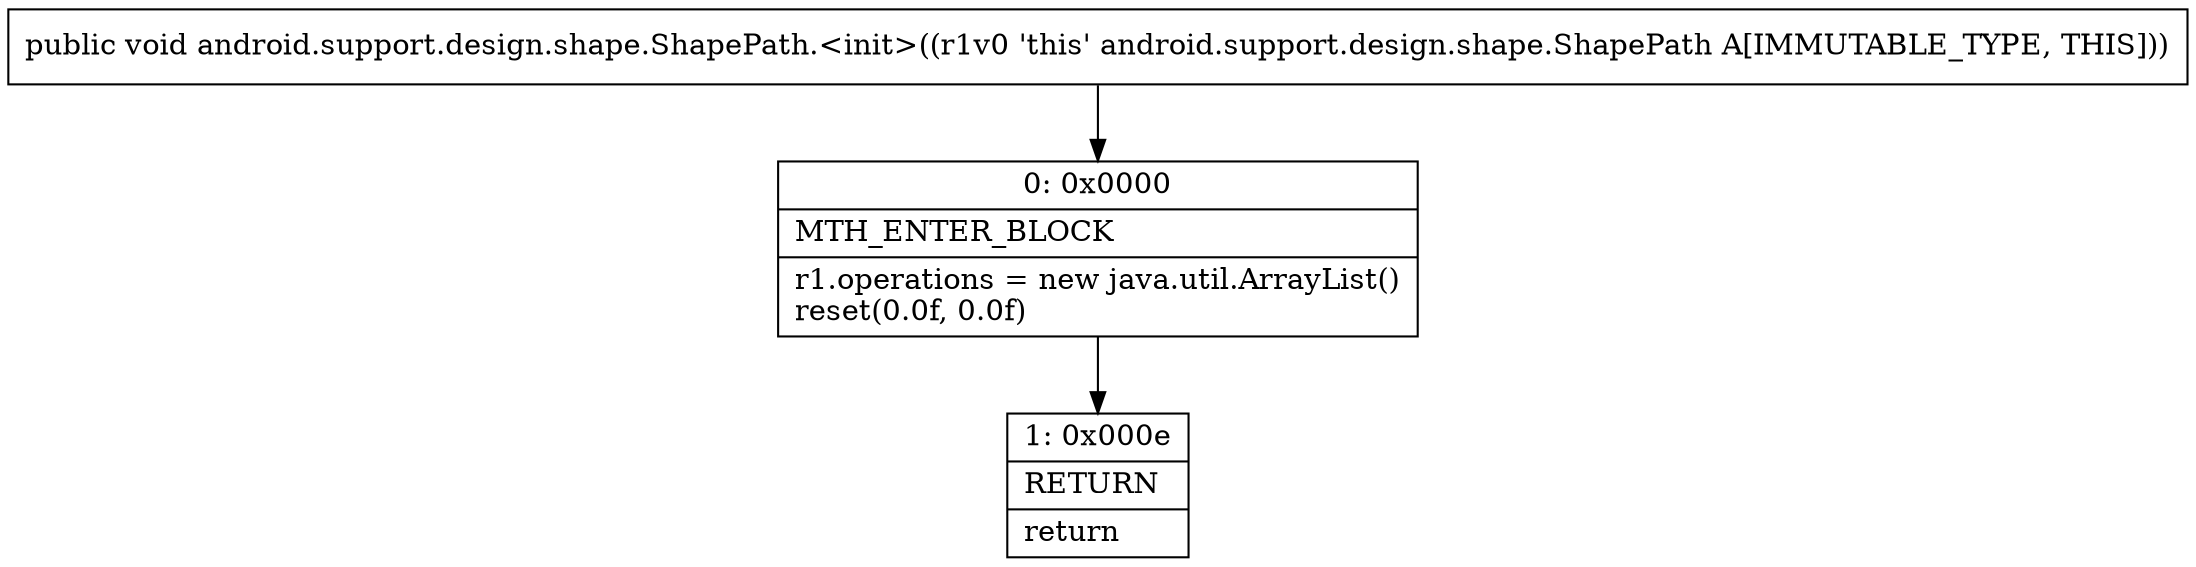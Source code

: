 digraph "CFG forandroid.support.design.shape.ShapePath.\<init\>()V" {
Node_0 [shape=record,label="{0\:\ 0x0000|MTH_ENTER_BLOCK\l|r1.operations = new java.util.ArrayList()\lreset(0.0f, 0.0f)\l}"];
Node_1 [shape=record,label="{1\:\ 0x000e|RETURN\l|return\l}"];
MethodNode[shape=record,label="{public void android.support.design.shape.ShapePath.\<init\>((r1v0 'this' android.support.design.shape.ShapePath A[IMMUTABLE_TYPE, THIS])) }"];
MethodNode -> Node_0;
Node_0 -> Node_1;
}

